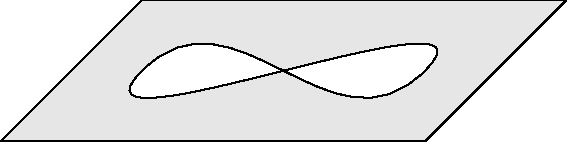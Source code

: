 size(10cm,0);
import three;

currentprojection=obliqueX;

triple v1=(4,0,0),
       v2=(0,6,0),
       p0=(-2,-3,0);
path3 pl1=plane(v1,v2,p0);

path ph=transform(v1,v2,p0,currentprojection)*((0,-2){W}..(0,2){W}..cycle);
filldraw(project(pl1)^^ph,evenodd+lightgrey);
